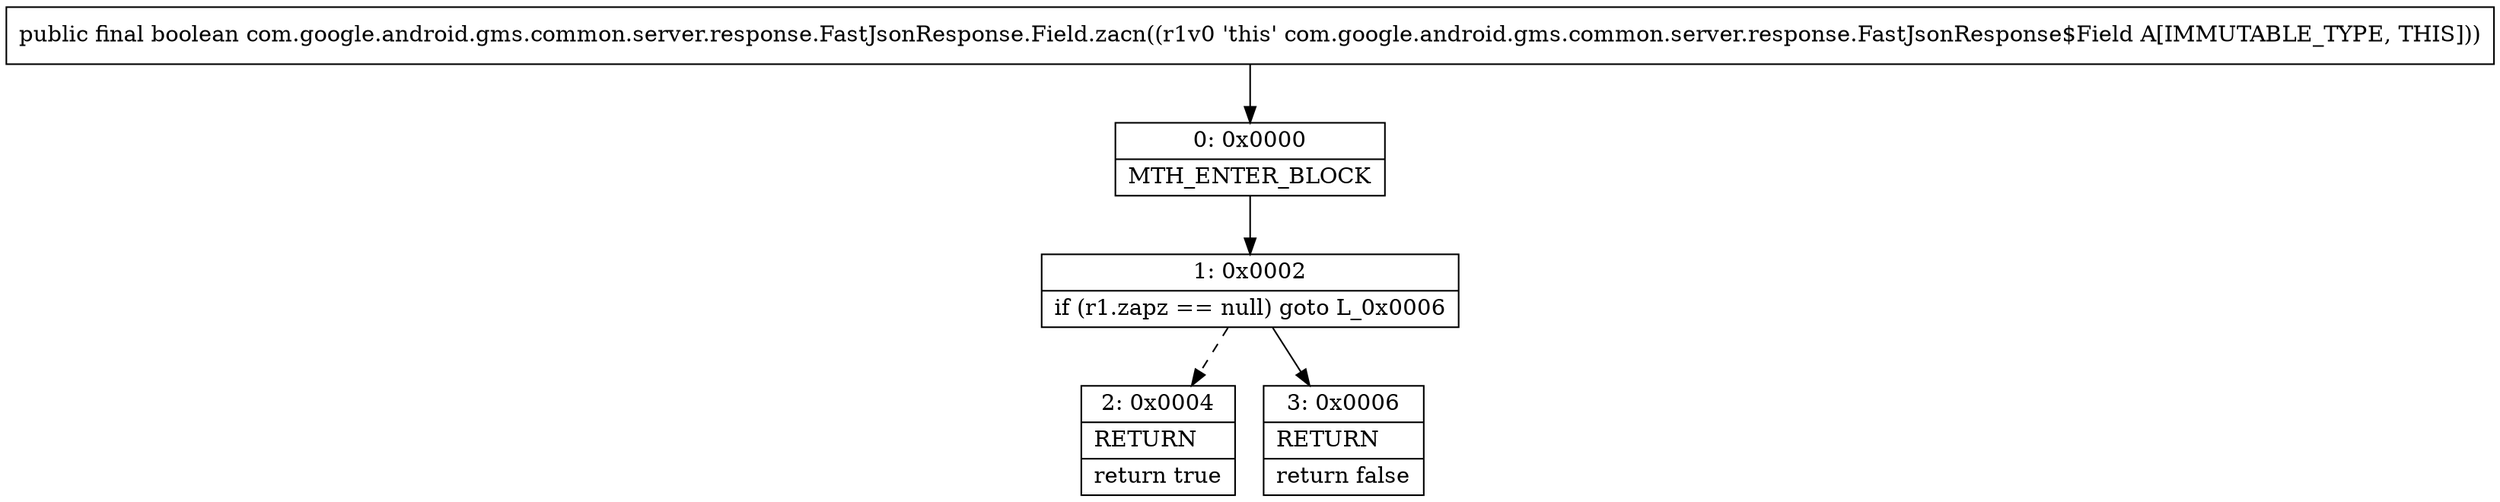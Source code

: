 digraph "CFG forcom.google.android.gms.common.server.response.FastJsonResponse.Field.zacn()Z" {
Node_0 [shape=record,label="{0\:\ 0x0000|MTH_ENTER_BLOCK\l}"];
Node_1 [shape=record,label="{1\:\ 0x0002|if (r1.zapz == null) goto L_0x0006\l}"];
Node_2 [shape=record,label="{2\:\ 0x0004|RETURN\l|return true\l}"];
Node_3 [shape=record,label="{3\:\ 0x0006|RETURN\l|return false\l}"];
MethodNode[shape=record,label="{public final boolean com.google.android.gms.common.server.response.FastJsonResponse.Field.zacn((r1v0 'this' com.google.android.gms.common.server.response.FastJsonResponse$Field A[IMMUTABLE_TYPE, THIS])) }"];
MethodNode -> Node_0;
Node_0 -> Node_1;
Node_1 -> Node_2[style=dashed];
Node_1 -> Node_3;
}

